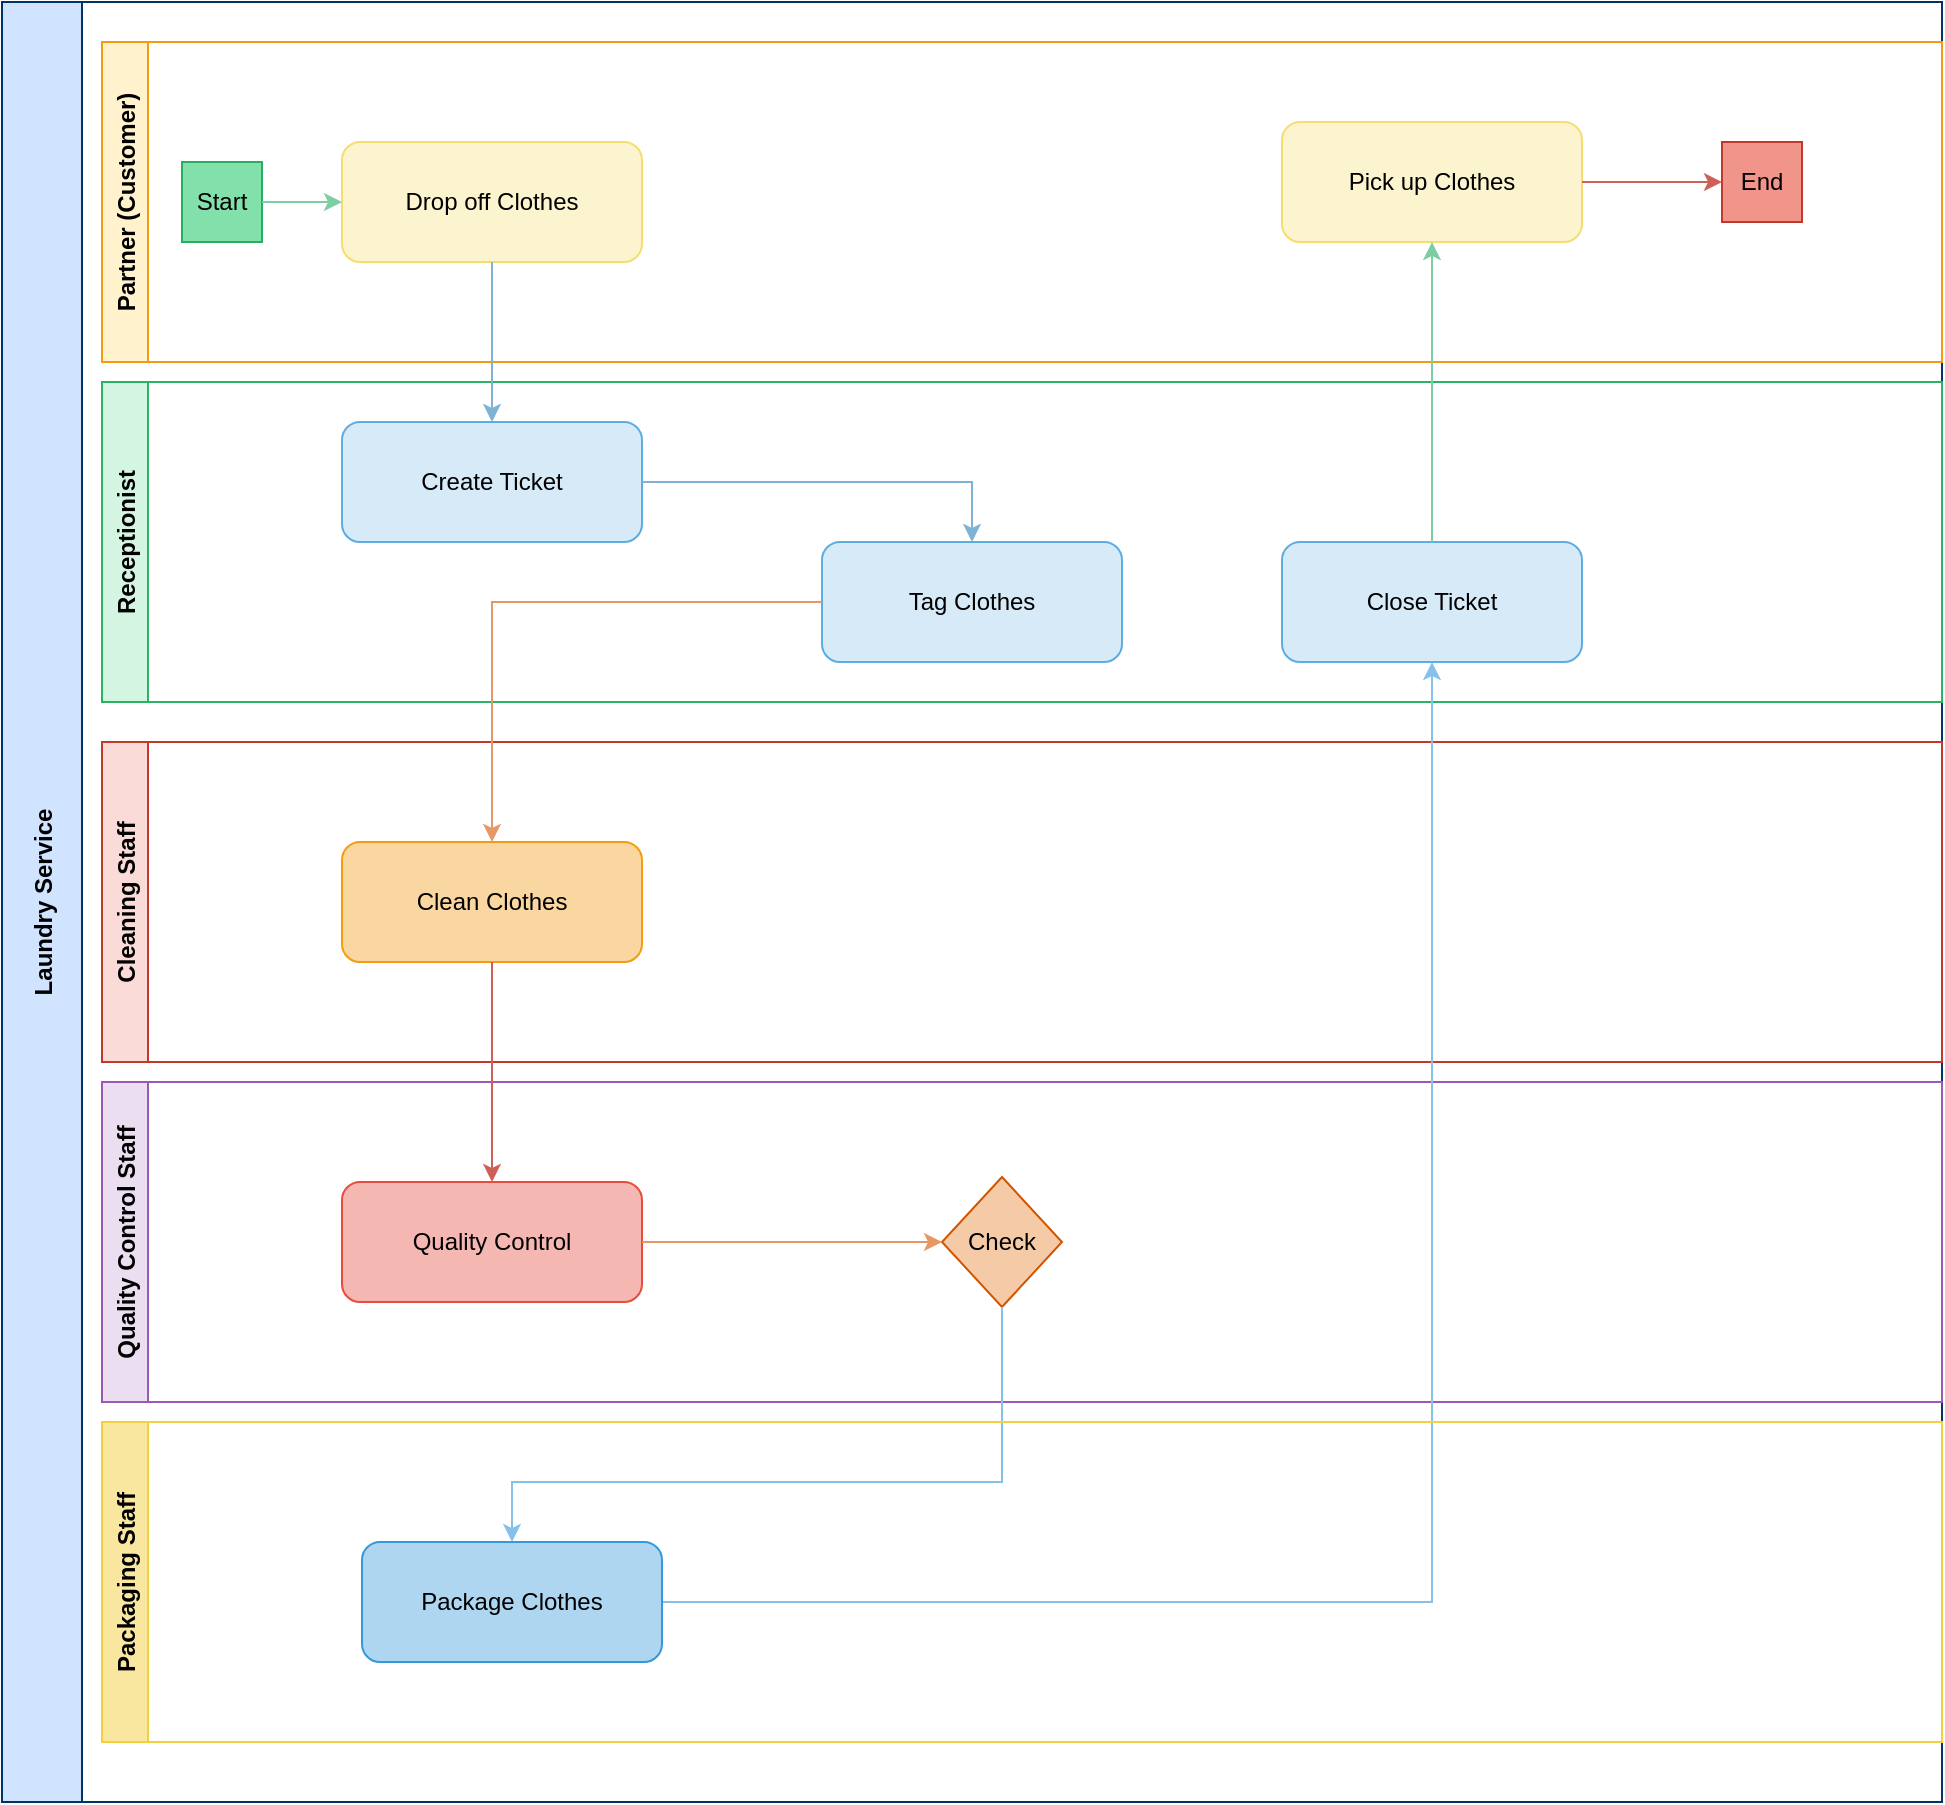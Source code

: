 <mxfile version="24.8.3">
  <diagram name="Clothes Cleaning Process BPMN" id="9UBmaCPWodyOCk02TVJe">
    <mxGraphModel dx="1489" dy="810" grid="1" gridSize="10" guides="1" tooltips="1" connect="1" arrows="1" fold="1" page="1" pageScale="1" pageWidth="827" pageHeight="1169" math="0" shadow="0">
      <root>
        <mxCell id="0" />
        <mxCell id="1" parent="0" />
        <mxCell id="nifRxV96iPjjo8uE8WNZ-28" value="Laundry Service" style="swimlane;horizontal=0;fillColor=#D0E3FF;strokeColor=#036;startSize=40;" parent="1" vertex="1">
          <mxGeometry x="20" y="20" width="970" height="900" as="geometry" />
        </mxCell>
        <mxCell id="nifRxV96iPjjo8uE8WNZ-29" value="Partner (Customer)" style="swimlane;horizontal=0;fillColor=#FFF2CC;strokeColor=#F39C12;" parent="nifRxV96iPjjo8uE8WNZ-28" vertex="1">
          <mxGeometry x="50" y="20" width="920" height="160" as="geometry" />
        </mxCell>
        <mxCell id="nifRxV96iPjjo8uE8WNZ-30" value="Start" style="ellipse;shape=startEvent;fillColor=#82E0AA;strokeColor=#27AE60;whiteSpace=wrap;" parent="nifRxV96iPjjo8uE8WNZ-29" vertex="1">
          <mxGeometry x="40" y="60" width="40" height="40" as="geometry" />
        </mxCell>
        <mxCell id="nifRxV96iPjjo8uE8WNZ-31" value="Drop off Clothes" style="rounded=1;whiteSpace=wrap;fillColor=#FCF3CF;strokeColor=#F7DC6F;" parent="nifRxV96iPjjo8uE8WNZ-29" vertex="1">
          <mxGeometry x="120" y="50" width="150" height="60" as="geometry" />
        </mxCell>
        <mxCell id="nifRxV96iPjjo8uE8WNZ-32" value="Pick up Clothes" style="rounded=1;whiteSpace=wrap;fillColor=#FCF3CF;strokeColor=#F7DC6F;" parent="nifRxV96iPjjo8uE8WNZ-29" vertex="1">
          <mxGeometry x="590" y="40" width="150" height="60" as="geometry" />
        </mxCell>
        <mxCell id="nifRxV96iPjjo8uE8WNZ-33" value="End" style="ellipse;shape=endEvent;fillColor=#F1948A;strokeColor=#C0392B;whiteSpace=wrap;" parent="nifRxV96iPjjo8uE8WNZ-29" vertex="1">
          <mxGeometry x="810" y="50" width="40" height="40" as="geometry" />
        </mxCell>
        <mxCell id="nifRxV96iPjjo8uE8WNZ-34" value="Receptionist" style="swimlane;horizontal=0;fillColor=#D5F5E3;strokeColor=#28B463;" parent="nifRxV96iPjjo8uE8WNZ-28" vertex="1">
          <mxGeometry x="50" y="190" width="920" height="160" as="geometry" />
        </mxCell>
        <mxCell id="nifRxV96iPjjo8uE8WNZ-36" value="Tag Clothes" style="rounded=1;whiteSpace=wrap;fillColor=#D6EAF8;strokeColor=#5DADE2;" parent="nifRxV96iPjjo8uE8WNZ-34" vertex="1">
          <mxGeometry x="360" y="80" width="150" height="60" as="geometry" />
        </mxCell>
        <mxCell id="nifRxV96iPjjo8uE8WNZ-37" value="Close Ticket" style="rounded=1;whiteSpace=wrap;fillColor=#D6EAF8;strokeColor=#5DADE2;" parent="nifRxV96iPjjo8uE8WNZ-34" vertex="1">
          <mxGeometry x="590" y="80" width="150" height="60" as="geometry" />
        </mxCell>
        <mxCell id="nifRxV96iPjjo8uE8WNZ-35" value="Create Ticket" style="rounded=1;whiteSpace=wrap;fillColor=#D6EAF8;strokeColor=#5DADE2;" parent="nifRxV96iPjjo8uE8WNZ-34" vertex="1">
          <mxGeometry x="120" y="20" width="150" height="60" as="geometry" />
        </mxCell>
        <mxCell id="nifRxV96iPjjo8uE8WNZ-47" style="edgeStyle=orthogonalEdgeStyle;rounded=0;strokeColor=#7FB3D5;entryX=0.5;entryY=0;entryDx=0;entryDy=0;" parent="nifRxV96iPjjo8uE8WNZ-34" source="nifRxV96iPjjo8uE8WNZ-35" target="nifRxV96iPjjo8uE8WNZ-36" edge="1">
          <mxGeometry relative="1" as="geometry" />
        </mxCell>
        <mxCell id="nifRxV96iPjjo8uE8WNZ-38" value="Cleaning Staff" style="swimlane;horizontal=0;fillColor=#FADBD8;strokeColor=#C0392B;" parent="nifRxV96iPjjo8uE8WNZ-28" vertex="1">
          <mxGeometry x="50" y="370" width="920" height="160" as="geometry" />
        </mxCell>
        <mxCell id="nifRxV96iPjjo8uE8WNZ-40" value="Quality Control Staff" style="swimlane;horizontal=0;fillColor=#EBDEF0;strokeColor=#9B59B6;" parent="nifRxV96iPjjo8uE8WNZ-28" vertex="1">
          <mxGeometry x="50" y="540" width="920" height="160" as="geometry" />
        </mxCell>
        <mxCell id="nifRxV96iPjjo8uE8WNZ-42" value="Check" style="rhombus;whiteSpace=wrap;fillColor=#F5CBA7;strokeColor=#D35400;" parent="nifRxV96iPjjo8uE8WNZ-40" vertex="1">
          <mxGeometry x="420" y="47.5" width="60" height="65" as="geometry" />
        </mxCell>
        <mxCell id="nifRxV96iPjjo8uE8WNZ-41" value="Quality Control" style="rounded=1;whiteSpace=wrap;fillColor=#F5B7B1;strokeColor=#E74C3C;" parent="nifRxV96iPjjo8uE8WNZ-40" vertex="1">
          <mxGeometry x="120" y="50" width="150" height="60" as="geometry" />
        </mxCell>
        <mxCell id="nifRxV96iPjjo8uE8WNZ-50" style="edgeStyle=orthogonalEdgeStyle;rounded=0;strokeColor=#E59866;entryX=0;entryY=0.5;entryDx=0;entryDy=0;" parent="nifRxV96iPjjo8uE8WNZ-40" source="nifRxV96iPjjo8uE8WNZ-41" target="nifRxV96iPjjo8uE8WNZ-42" edge="1">
          <mxGeometry relative="1" as="geometry" />
        </mxCell>
        <mxCell id="nifRxV96iPjjo8uE8WNZ-39" value="Clean Clothes" style="rounded=1;whiteSpace=wrap;fillColor=#FAD7A0;strokeColor=#F39C12;" parent="nifRxV96iPjjo8uE8WNZ-28" vertex="1">
          <mxGeometry x="170" y="420" width="150" height="60" as="geometry" />
        </mxCell>
        <mxCell id="nifRxV96iPjjo8uE8WNZ-46" style="edgeStyle=orthogonalEdgeStyle;rounded=0;strokeColor=#7FB3D5;" parent="nifRxV96iPjjo8uE8WNZ-28" source="nifRxV96iPjjo8uE8WNZ-31" target="nifRxV96iPjjo8uE8WNZ-35" edge="1">
          <mxGeometry relative="1" as="geometry" />
        </mxCell>
        <mxCell id="nifRxV96iPjjo8uE8WNZ-48" style="edgeStyle=orthogonalEdgeStyle;rounded=0;strokeColor=#E59866;" parent="nifRxV96iPjjo8uE8WNZ-28" source="nifRxV96iPjjo8uE8WNZ-36" target="nifRxV96iPjjo8uE8WNZ-39" edge="1">
          <mxGeometry relative="1" as="geometry" />
        </mxCell>
        <mxCell id="nifRxV96iPjjo8uE8WNZ-49" style="edgeStyle=orthogonalEdgeStyle;rounded=0;strokeColor=#CD6155;" parent="nifRxV96iPjjo8uE8WNZ-28" source="nifRxV96iPjjo8uE8WNZ-39" target="nifRxV96iPjjo8uE8WNZ-41" edge="1">
          <mxGeometry relative="1" as="geometry" />
        </mxCell>
        <mxCell id="nifRxV96iPjjo8uE8WNZ-45" style="edgeStyle=orthogonalEdgeStyle;rounded=0;strokeColor=#7DCEA0;" parent="1" source="nifRxV96iPjjo8uE8WNZ-30" target="nifRxV96iPjjo8uE8WNZ-31" edge="1">
          <mxGeometry relative="1" as="geometry" />
        </mxCell>
        <mxCell id="nifRxV96iPjjo8uE8WNZ-52" style="edgeStyle=orthogonalEdgeStyle;rounded=0;strokeColor=#85C1E9;" parent="1" source="nifRxV96iPjjo8uE8WNZ-44" target="nifRxV96iPjjo8uE8WNZ-37" edge="1">
          <mxGeometry relative="1" as="geometry" />
        </mxCell>
        <mxCell id="nifRxV96iPjjo8uE8WNZ-53" style="edgeStyle=orthogonalEdgeStyle;rounded=0;strokeColor=#7DCEA0;" parent="1" source="nifRxV96iPjjo8uE8WNZ-37" target="nifRxV96iPjjo8uE8WNZ-32" edge="1">
          <mxGeometry relative="1" as="geometry" />
        </mxCell>
        <mxCell id="nifRxV96iPjjo8uE8WNZ-54" style="edgeStyle=orthogonalEdgeStyle;rounded=0;strokeColor=#CD6155;" parent="1" source="nifRxV96iPjjo8uE8WNZ-32" target="nifRxV96iPjjo8uE8WNZ-33" edge="1">
          <mxGeometry relative="1" as="geometry" />
        </mxCell>
        <mxCell id="nifRxV96iPjjo8uE8WNZ-51" style="edgeStyle=orthogonalEdgeStyle;rounded=0;strokeColor=#85C1E9;exitX=0.5;exitY=1;exitDx=0;exitDy=0;" parent="1" source="nifRxV96iPjjo8uE8WNZ-42" target="nifRxV96iPjjo8uE8WNZ-44" edge="1">
          <mxGeometry relative="1" as="geometry">
            <Array as="points">
              <mxPoint x="520" y="760" />
              <mxPoint x="275" y="760" />
            </Array>
          </mxGeometry>
        </mxCell>
        <mxCell id="nifRxV96iPjjo8uE8WNZ-43" value="Packaging Staff" style="swimlane;horizontal=0;fillColor=#F9E79F;strokeColor=#F4D03F;" parent="1" vertex="1">
          <mxGeometry x="70" y="730" width="920" height="160" as="geometry" />
        </mxCell>
        <mxCell id="nifRxV96iPjjo8uE8WNZ-44" value="Package Clothes" style="rounded=1;whiteSpace=wrap;fillColor=#AED6F1;strokeColor=#3498DB;" parent="nifRxV96iPjjo8uE8WNZ-43" vertex="1">
          <mxGeometry x="130" y="60" width="150" height="60" as="geometry" />
        </mxCell>
      </root>
    </mxGraphModel>
  </diagram>
</mxfile>
